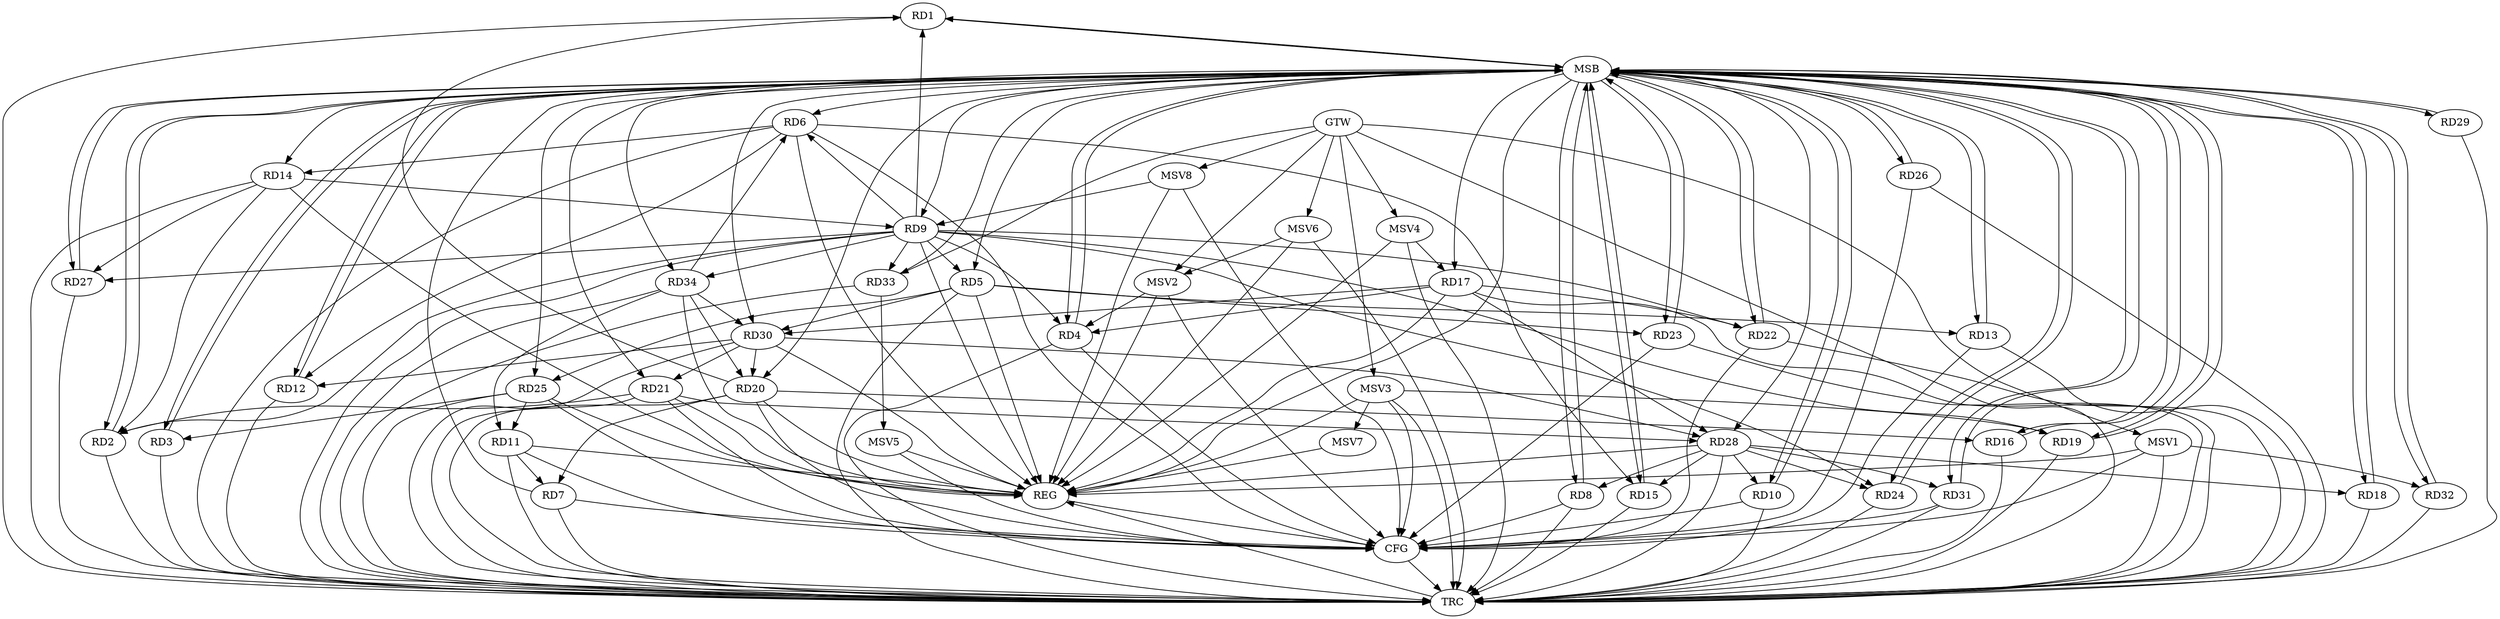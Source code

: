 strict digraph G {
  RD1 [ label="RD1" ];
  RD2 [ label="RD2" ];
  RD3 [ label="RD3" ];
  RD4 [ label="RD4" ];
  RD5 [ label="RD5" ];
  RD6 [ label="RD6" ];
  RD7 [ label="RD7" ];
  RD8 [ label="RD8" ];
  RD9 [ label="RD9" ];
  RD10 [ label="RD10" ];
  RD11 [ label="RD11" ];
  RD12 [ label="RD12" ];
  RD13 [ label="RD13" ];
  RD14 [ label="RD14" ];
  RD15 [ label="RD15" ];
  RD16 [ label="RD16" ];
  RD17 [ label="RD17" ];
  RD18 [ label="RD18" ];
  RD19 [ label="RD19" ];
  RD20 [ label="RD20" ];
  RD21 [ label="RD21" ];
  RD22 [ label="RD22" ];
  RD23 [ label="RD23" ];
  RD24 [ label="RD24" ];
  RD25 [ label="RD25" ];
  RD26 [ label="RD26" ];
  RD27 [ label="RD27" ];
  RD28 [ label="RD28" ];
  RD29 [ label="RD29" ];
  RD30 [ label="RD30" ];
  RD31 [ label="RD31" ];
  RD32 [ label="RD32" ];
  RD33 [ label="RD33" ];
  RD34 [ label="RD34" ];
  GTW [ label="GTW" ];
  REG [ label="REG" ];
  MSB [ label="MSB" ];
  CFG [ label="CFG" ];
  TRC [ label="TRC" ];
  MSV1 [ label="MSV1" ];
  MSV2 [ label="MSV2" ];
  MSV3 [ label="MSV3" ];
  MSV4 [ label="MSV4" ];
  MSV5 [ label="MSV5" ];
  MSV6 [ label="MSV6" ];
  MSV7 [ label="MSV7" ];
  MSV8 [ label="MSV8" ];
  RD9 -> RD1;
  RD20 -> RD1;
  RD14 -> RD2;
  RD21 -> RD2;
  RD25 -> RD3;
  RD17 -> RD4;
  RD9 -> RD5;
  RD5 -> RD13;
  RD5 -> RD23;
  RD5 -> RD25;
  RD5 -> RD30;
  RD9 -> RD6;
  RD6 -> RD12;
  RD6 -> RD14;
  RD6 -> RD15;
  RD34 -> RD6;
  RD11 -> RD7;
  RD20 -> RD7;
  RD28 -> RD8;
  RD14 -> RD9;
  RD9 -> RD22;
  RD9 -> RD24;
  RD9 -> RD27;
  RD28 -> RD10;
  RD25 -> RD11;
  RD34 -> RD11;
  RD30 -> RD12;
  RD14 -> RD27;
  RD28 -> RD15;
  RD20 -> RD16;
  RD17 -> RD22;
  RD17 -> RD28;
  RD17 -> RD30;
  RD28 -> RD18;
  RD30 -> RD20;
  RD34 -> RD20;
  RD21 -> RD28;
  RD30 -> RD21;
  RD28 -> RD24;
  RD30 -> RD28;
  RD28 -> RD31;
  RD34 -> RD30;
  GTW -> RD33;
  RD5 -> REG;
  RD6 -> REG;
  RD9 -> REG;
  RD11 -> REG;
  RD14 -> REG;
  RD17 -> REG;
  RD20 -> REG;
  RD21 -> REG;
  RD25 -> REG;
  RD28 -> REG;
  RD30 -> REG;
  RD34 -> REG;
  RD1 -> MSB;
  MSB -> REG;
  RD2 -> MSB;
  MSB -> RD24;
  RD3 -> MSB;
  MSB -> RD20;
  MSB -> RD27;
  RD4 -> MSB;
  MSB -> RD6;
  MSB -> RD12;
  MSB -> RD15;
  MSB -> RD26;
  MSB -> RD28;
  RD7 -> MSB;
  MSB -> RD2;
  RD8 -> MSB;
  MSB -> RD5;
  MSB -> RD10;
  MSB -> RD13;
  MSB -> RD17;
  MSB -> RD22;
  MSB -> RD32;
  MSB -> RD34;
  RD10 -> MSB;
  RD12 -> MSB;
  MSB -> RD4;
  MSB -> RD8;
  MSB -> RD19;
  MSB -> RD25;
  RD13 -> MSB;
  MSB -> RD3;
  MSB -> RD23;
  RD15 -> MSB;
  MSB -> RD18;
  RD16 -> MSB;
  MSB -> RD21;
  RD18 -> MSB;
  RD19 -> MSB;
  MSB -> RD31;
  RD22 -> MSB;
  RD23 -> MSB;
  MSB -> RD29;
  RD24 -> MSB;
  MSB -> RD14;
  RD26 -> MSB;
  MSB -> RD30;
  RD27 -> MSB;
  MSB -> RD1;
  MSB -> RD9;
  RD29 -> MSB;
  RD31 -> MSB;
  MSB -> RD16;
  RD32 -> MSB;
  RD33 -> MSB;
  RD11 -> CFG;
  RD4 -> CFG;
  RD22 -> CFG;
  RD25 -> CFG;
  RD20 -> CFG;
  RD13 -> CFG;
  RD6 -> CFG;
  RD23 -> CFG;
  RD31 -> CFG;
  RD26 -> CFG;
  RD8 -> CFG;
  RD10 -> CFG;
  RD21 -> CFG;
  RD7 -> CFG;
  REG -> CFG;
  RD1 -> TRC;
  RD2 -> TRC;
  RD3 -> TRC;
  RD4 -> TRC;
  RD5 -> TRC;
  RD6 -> TRC;
  RD7 -> TRC;
  RD8 -> TRC;
  RD9 -> TRC;
  RD10 -> TRC;
  RD11 -> TRC;
  RD12 -> TRC;
  RD13 -> TRC;
  RD14 -> TRC;
  RD15 -> TRC;
  RD16 -> TRC;
  RD17 -> TRC;
  RD18 -> TRC;
  RD19 -> TRC;
  RD20 -> TRC;
  RD21 -> TRC;
  RD22 -> TRC;
  RD23 -> TRC;
  RD24 -> TRC;
  RD25 -> TRC;
  RD26 -> TRC;
  RD27 -> TRC;
  RD28 -> TRC;
  RD29 -> TRC;
  RD30 -> TRC;
  RD31 -> TRC;
  RD32 -> TRC;
  RD33 -> TRC;
  RD34 -> TRC;
  GTW -> TRC;
  CFG -> TRC;
  TRC -> REG;
  RD9 -> RD19;
  RD9 -> RD4;
  RD9 -> RD33;
  RD9 -> RD2;
  RD9 -> RD34;
  MSV1 -> RD32;
  GTW -> MSV1;
  MSV1 -> REG;
  MSV1 -> TRC;
  MSV1 -> CFG;
  MSV2 -> RD4;
  GTW -> MSV2;
  MSV2 -> REG;
  MSV2 -> CFG;
  MSV3 -> RD19;
  GTW -> MSV3;
  MSV3 -> REG;
  MSV3 -> TRC;
  MSV3 -> CFG;
  MSV4 -> RD17;
  GTW -> MSV4;
  MSV4 -> REG;
  MSV4 -> TRC;
  RD33 -> MSV5;
  MSV5 -> REG;
  MSV5 -> CFG;
  MSV6 -> MSV2;
  GTW -> MSV6;
  MSV6 -> REG;
  MSV6 -> TRC;
  MSV3 -> MSV7;
  MSV7 -> REG;
  MSV8 -> RD9;
  GTW -> MSV8;
  MSV8 -> REG;
  MSV8 -> CFG;
}
